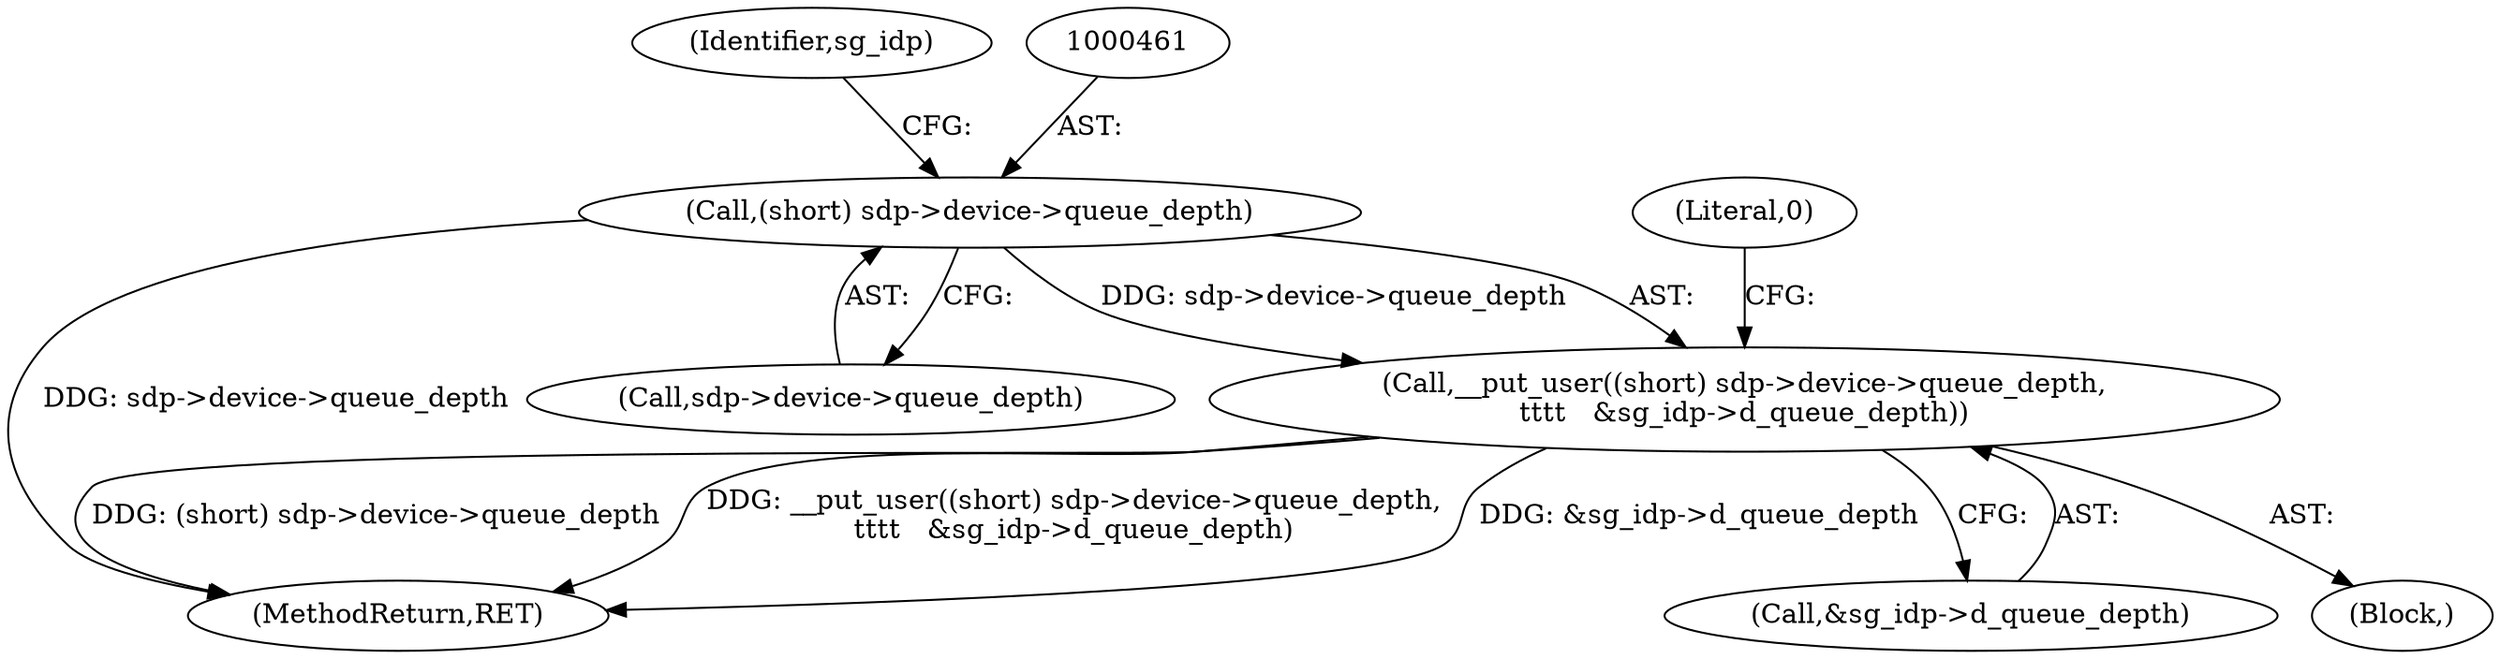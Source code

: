 digraph "0_linux_3e0097499839e0fe3af380410eababe5a47c4cf9_0@pointer" {
"1000460" [label="(Call,(short) sdp->device->queue_depth)"];
"1000459" [label="(Call,__put_user((short) sdp->device->queue_depth,\n\t\t\t\t   &sg_idp->d_queue_depth))"];
"1000472" [label="(Literal,0)"];
"1000467" [label="(Call,&sg_idp->d_queue_depth)"];
"1000462" [label="(Call,sdp->device->queue_depth)"];
"1001060" [label="(MethodReturn,RET)"];
"1000369" [label="(Block,)"];
"1000469" [label="(Identifier,sg_idp)"];
"1000459" [label="(Call,__put_user((short) sdp->device->queue_depth,\n\t\t\t\t   &sg_idp->d_queue_depth))"];
"1000460" [label="(Call,(short) sdp->device->queue_depth)"];
"1000460" -> "1000459"  [label="AST: "];
"1000460" -> "1000462"  [label="CFG: "];
"1000461" -> "1000460"  [label="AST: "];
"1000462" -> "1000460"  [label="AST: "];
"1000469" -> "1000460"  [label="CFG: "];
"1000460" -> "1001060"  [label="DDG: sdp->device->queue_depth"];
"1000460" -> "1000459"  [label="DDG: sdp->device->queue_depth"];
"1000459" -> "1000369"  [label="AST: "];
"1000459" -> "1000467"  [label="CFG: "];
"1000467" -> "1000459"  [label="AST: "];
"1000472" -> "1000459"  [label="CFG: "];
"1000459" -> "1001060"  [label="DDG: (short) sdp->device->queue_depth"];
"1000459" -> "1001060"  [label="DDG: __put_user((short) sdp->device->queue_depth,\n\t\t\t\t   &sg_idp->d_queue_depth)"];
"1000459" -> "1001060"  [label="DDG: &sg_idp->d_queue_depth"];
}
